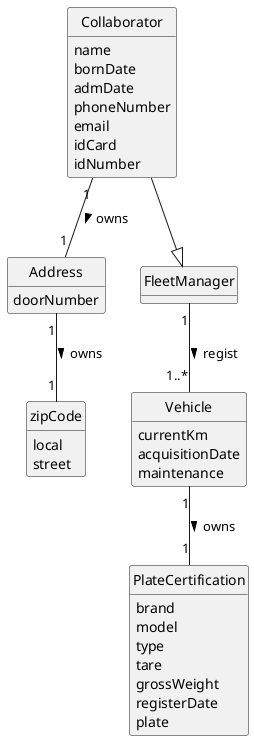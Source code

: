 @startuml
skinparam monochrome true
skinparam packageStyle rectangle
skinparam shadowing false

skinparam classAttributeIconSize 0

hide circle
hide methods

class Collaborator {
    name
    bornDate
    admDate
    phoneNumber
    email
    idCard
    idNumber
}

class Address {
    doorNumber
}

class zipCode {
    local
    street
}

class FleetManager {}

class Vehicle {
    currentKm
    acquisitionDate
    maintenance
}

class PlateCertification{
    brand
    model
    type
    tare
    grossWeight
    registerDate
    plate
}


Collaborator --|> FleetManager
FleetManager "1" -- "1..*" Vehicle : regist >
Vehicle "1" -- "1" PlateCertification : owns >
Collaborator "1" -- "1" Address: owns >
Address "1" -- "1" zipCode : owns >

@enduml